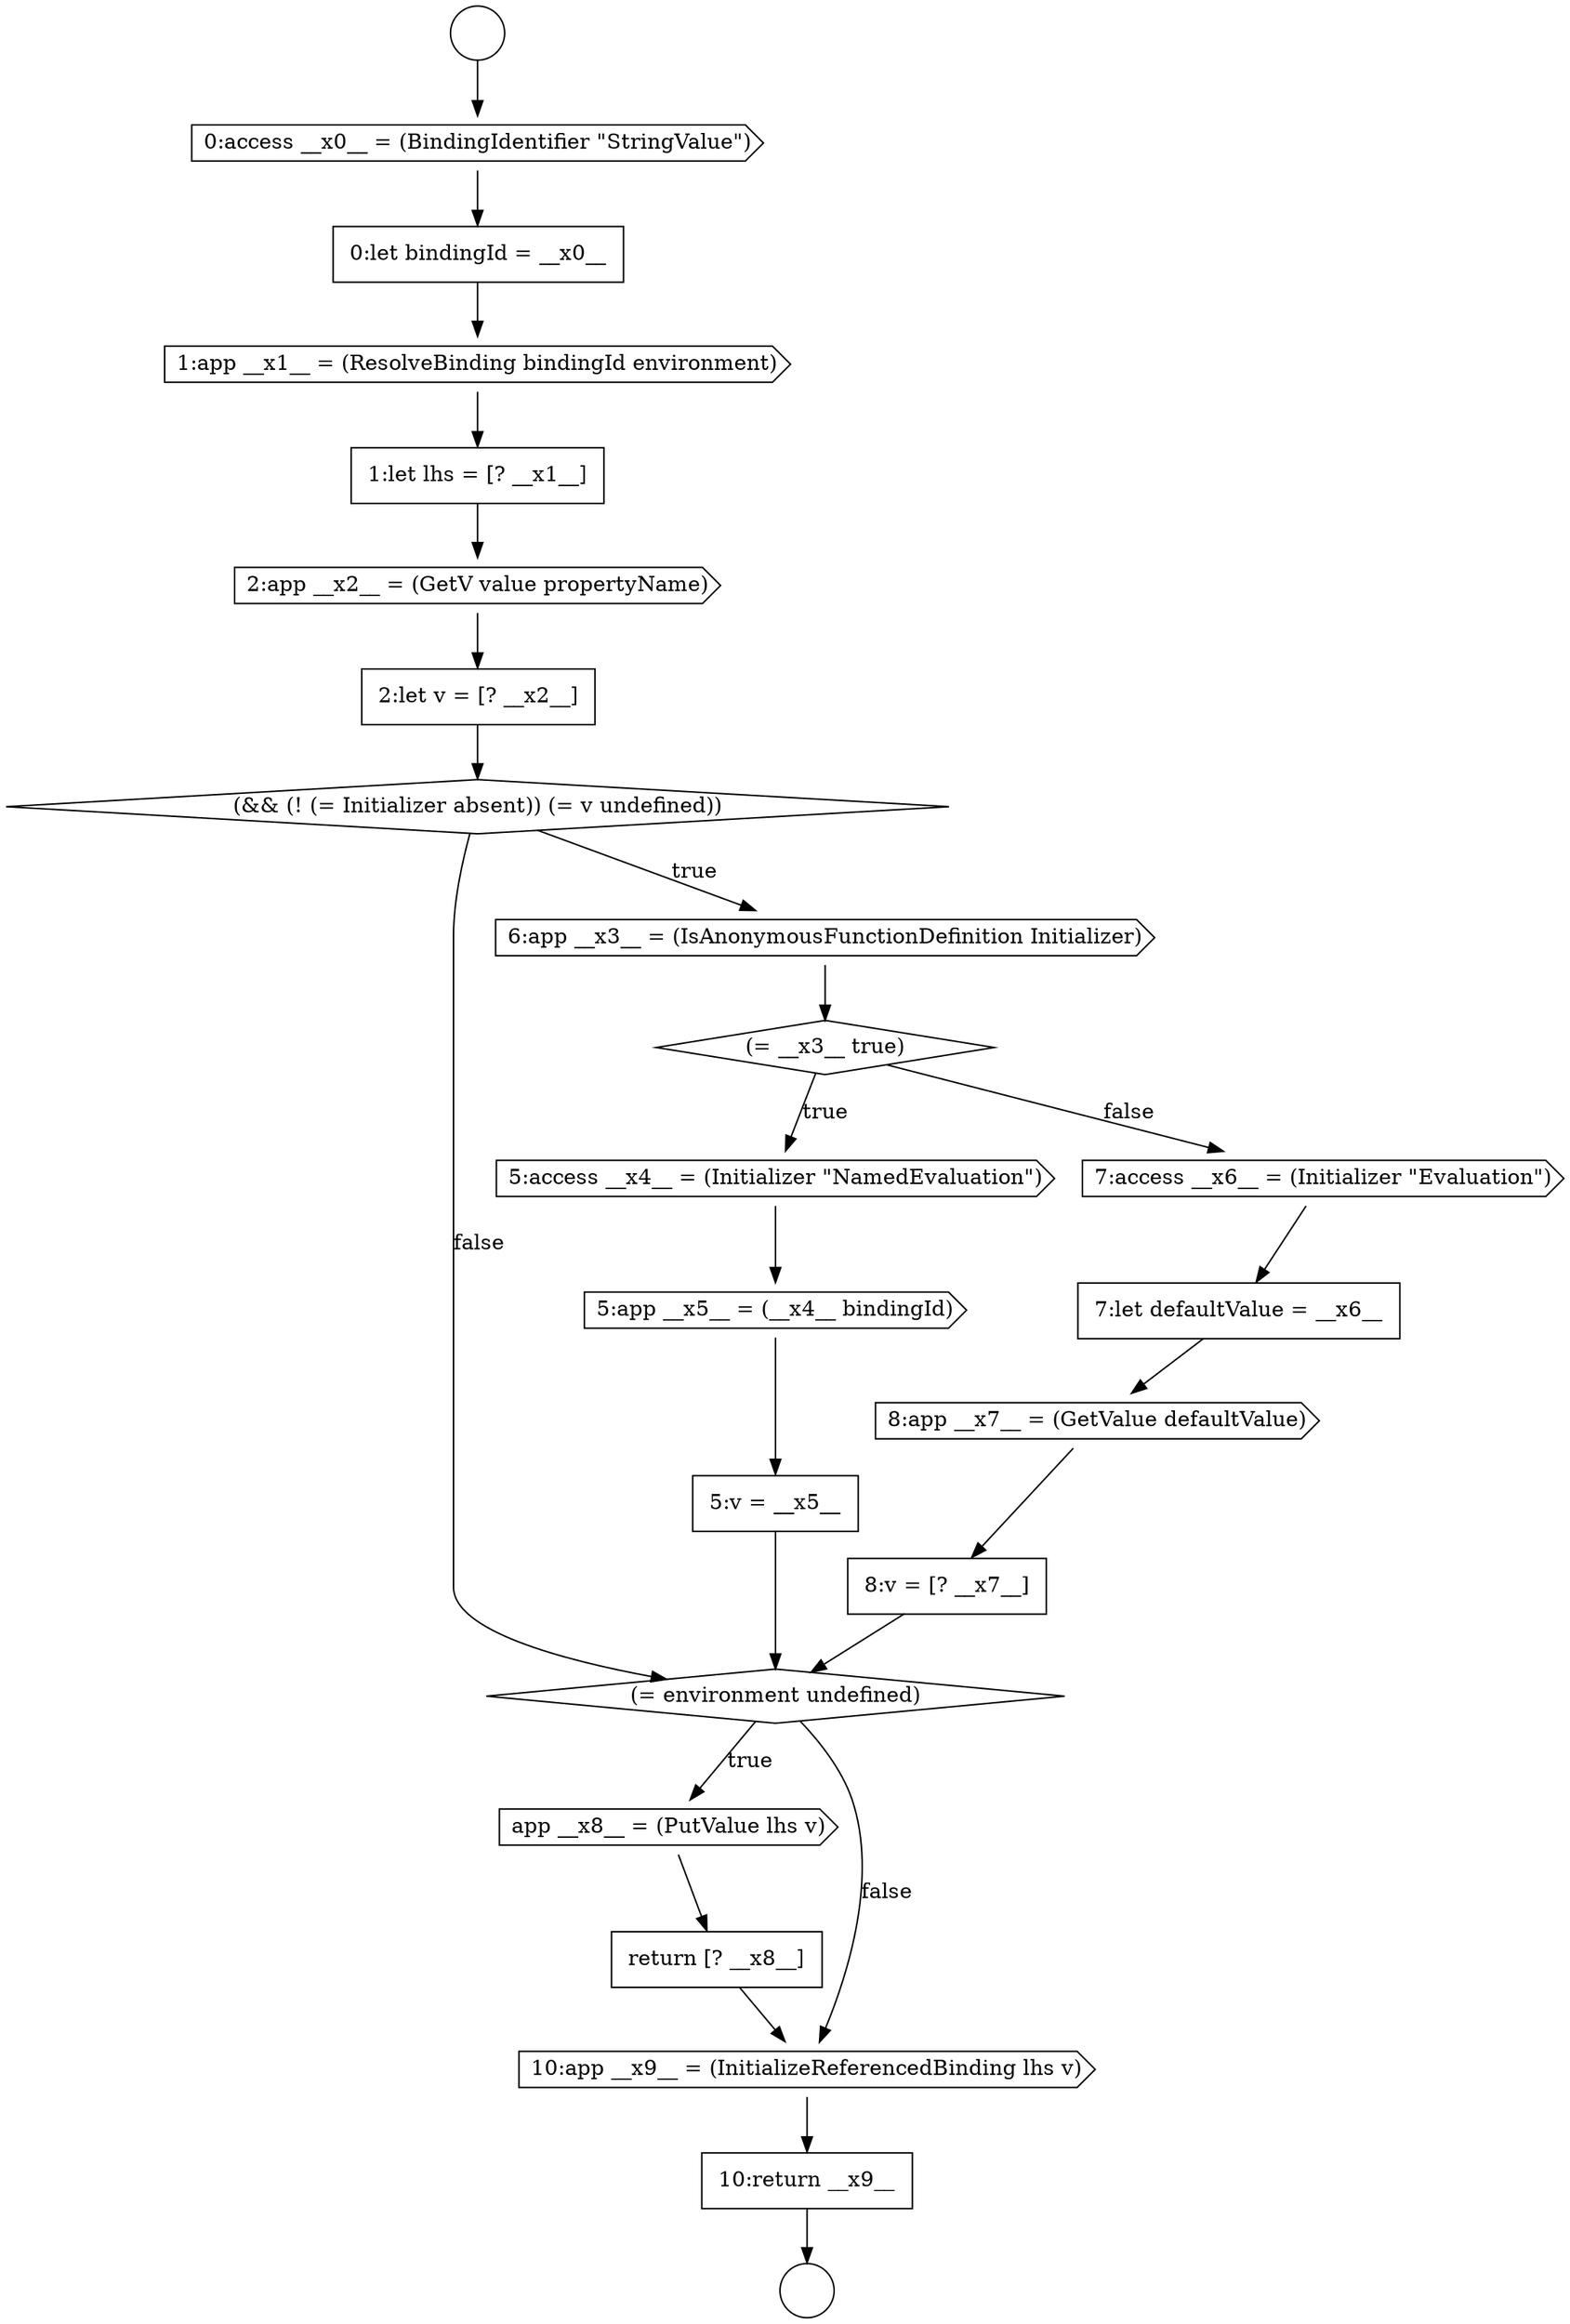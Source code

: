 digraph {
  node7182 [shape=cds, label=<<font color="black">5:access __x4__ = (Initializer &quot;NamedEvaluation&quot;)</font>> color="black" fillcolor="white" style=filled]
  node7188 [shape=none, margin=0, label=<<font color="black">
    <table border="0" cellborder="1" cellspacing="0" cellpadding="10">
      <tr><td align="left">8:v = [? __x7__]</td></tr>
    </table>
  </font>> color="black" fillcolor="white" style=filled]
  node7178 [shape=none, margin=0, label=<<font color="black">
    <table border="0" cellborder="1" cellspacing="0" cellpadding="10">
      <tr><td align="left">2:let v = [? __x2__]</td></tr>
    </table>
  </font>> color="black" fillcolor="white" style=filled]
  node7183 [shape=cds, label=<<font color="black">5:app __x5__ = (__x4__ bindingId)</font>> color="black" fillcolor="white" style=filled]
  node7175 [shape=cds, label=<<font color="black">1:app __x1__ = (ResolveBinding bindingId environment)</font>> color="black" fillcolor="white" style=filled]
  node7179 [shape=diamond, label=<<font color="black">(&amp;&amp; (! (= Initializer absent)) (= v undefined))</font>> color="black" fillcolor="white" style=filled]
  node7185 [shape=cds, label=<<font color="black">7:access __x6__ = (Initializer &quot;Evaluation&quot;)</font>> color="black" fillcolor="white" style=filled]
  node7173 [shape=cds, label=<<font color="black">0:access __x0__ = (BindingIdentifier &quot;StringValue&quot;)</font>> color="black" fillcolor="white" style=filled]
  node7189 [shape=diamond, label=<<font color="black">(= environment undefined)</font>> color="black" fillcolor="white" style=filled]
  node7174 [shape=none, margin=0, label=<<font color="black">
    <table border="0" cellborder="1" cellspacing="0" cellpadding="10">
      <tr><td align="left">0:let bindingId = __x0__</td></tr>
    </table>
  </font>> color="black" fillcolor="white" style=filled]
  node7193 [shape=none, margin=0, label=<<font color="black">
    <table border="0" cellborder="1" cellspacing="0" cellpadding="10">
      <tr><td align="left">10:return __x9__</td></tr>
    </table>
  </font>> color="black" fillcolor="white" style=filled]
  node7180 [shape=cds, label=<<font color="black">6:app __x3__ = (IsAnonymousFunctionDefinition Initializer)</font>> color="black" fillcolor="white" style=filled]
  node7191 [shape=none, margin=0, label=<<font color="black">
    <table border="0" cellborder="1" cellspacing="0" cellpadding="10">
      <tr><td align="left">return [? __x8__]</td></tr>
    </table>
  </font>> color="black" fillcolor="white" style=filled]
  node7186 [shape=none, margin=0, label=<<font color="black">
    <table border="0" cellborder="1" cellspacing="0" cellpadding="10">
      <tr><td align="left">7:let defaultValue = __x6__</td></tr>
    </table>
  </font>> color="black" fillcolor="white" style=filled]
  node7172 [shape=circle label=" " color="black" fillcolor="white" style=filled]
  node7190 [shape=cds, label=<<font color="black">app __x8__ = (PutValue lhs v)</font>> color="black" fillcolor="white" style=filled]
  node7192 [shape=cds, label=<<font color="black">10:app __x9__ = (InitializeReferencedBinding lhs v)</font>> color="black" fillcolor="white" style=filled]
  node7177 [shape=cds, label=<<font color="black">2:app __x2__ = (GetV value propertyName)</font>> color="black" fillcolor="white" style=filled]
  node7187 [shape=cds, label=<<font color="black">8:app __x7__ = (GetValue defaultValue)</font>> color="black" fillcolor="white" style=filled]
  node7171 [shape=circle label=" " color="black" fillcolor="white" style=filled]
  node7184 [shape=none, margin=0, label=<<font color="black">
    <table border="0" cellborder="1" cellspacing="0" cellpadding="10">
      <tr><td align="left">5:v = __x5__</td></tr>
    </table>
  </font>> color="black" fillcolor="white" style=filled]
  node7176 [shape=none, margin=0, label=<<font color="black">
    <table border="0" cellborder="1" cellspacing="0" cellpadding="10">
      <tr><td align="left">1:let lhs = [? __x1__]</td></tr>
    </table>
  </font>> color="black" fillcolor="white" style=filled]
  node7181 [shape=diamond, label=<<font color="black">(= __x3__ true)</font>> color="black" fillcolor="white" style=filled]
  node7178 -> node7179 [ color="black"]
  node7173 -> node7174 [ color="black"]
  node7185 -> node7186 [ color="black"]
  node7187 -> node7188 [ color="black"]
  node7175 -> node7176 [ color="black"]
  node7190 -> node7191 [ color="black"]
  node7174 -> node7175 [ color="black"]
  node7176 -> node7177 [ color="black"]
  node7189 -> node7190 [label=<<font color="black">true</font>> color="black"]
  node7189 -> node7192 [label=<<font color="black">false</font>> color="black"]
  node7180 -> node7181 [ color="black"]
  node7188 -> node7189 [ color="black"]
  node7184 -> node7189 [ color="black"]
  node7171 -> node7173 [ color="black"]
  node7177 -> node7178 [ color="black"]
  node7192 -> node7193 [ color="black"]
  node7181 -> node7182 [label=<<font color="black">true</font>> color="black"]
  node7181 -> node7185 [label=<<font color="black">false</font>> color="black"]
  node7183 -> node7184 [ color="black"]
  node7193 -> node7172 [ color="black"]
  node7179 -> node7180 [label=<<font color="black">true</font>> color="black"]
  node7179 -> node7189 [label=<<font color="black">false</font>> color="black"]
  node7182 -> node7183 [ color="black"]
  node7191 -> node7192 [ color="black"]
  node7186 -> node7187 [ color="black"]
}
